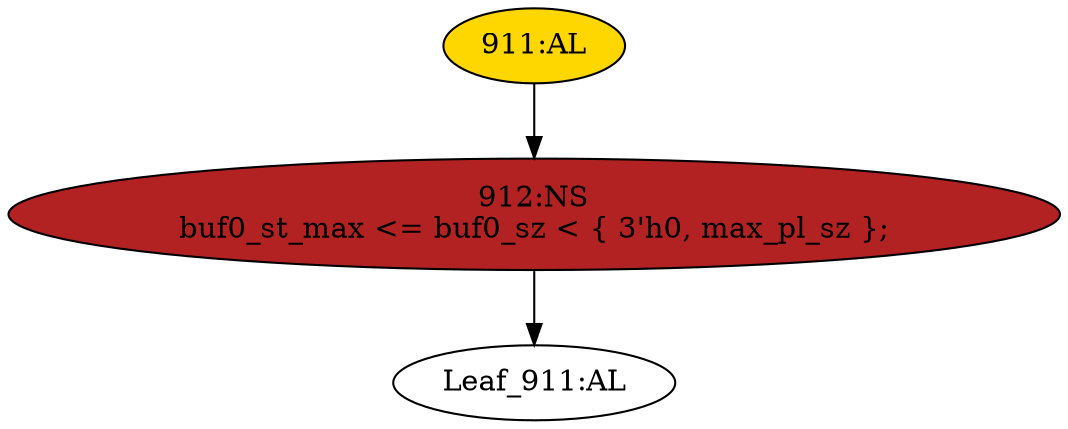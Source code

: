 strict digraph "" {
	node [label="\N"];
	"912:NS"	 [ast="<pyverilog.vparser.ast.NonblockingSubstitution object at 0x7fae5e1c9a90>",
		fillcolor=firebrick,
		label="912:NS
buf0_st_max <= buf0_sz < { 3'h0, max_pl_sz };",
		statements="[<pyverilog.vparser.ast.NonblockingSubstitution object at 0x7fae5e1c9a90>]",
		style=filled,
		typ=NonblockingSubstitution];
	"Leaf_911:AL"	 [def_var="['buf0_st_max']",
		label="Leaf_911:AL"];
	"912:NS" -> "Leaf_911:AL"	 [cond="[]",
		lineno=None];
	"911:AL"	 [ast="<pyverilog.vparser.ast.Always object at 0x7fae5e1c9cd0>",
		clk_sens=True,
		fillcolor=gold,
		label="911:AL",
		sens="['clk']",
		statements="[]",
		style=filled,
		typ=Always,
		use_var="['max_pl_sz', 'buf0_sz']"];
	"911:AL" -> "912:NS"	 [cond="[]",
		lineno=None];
}
